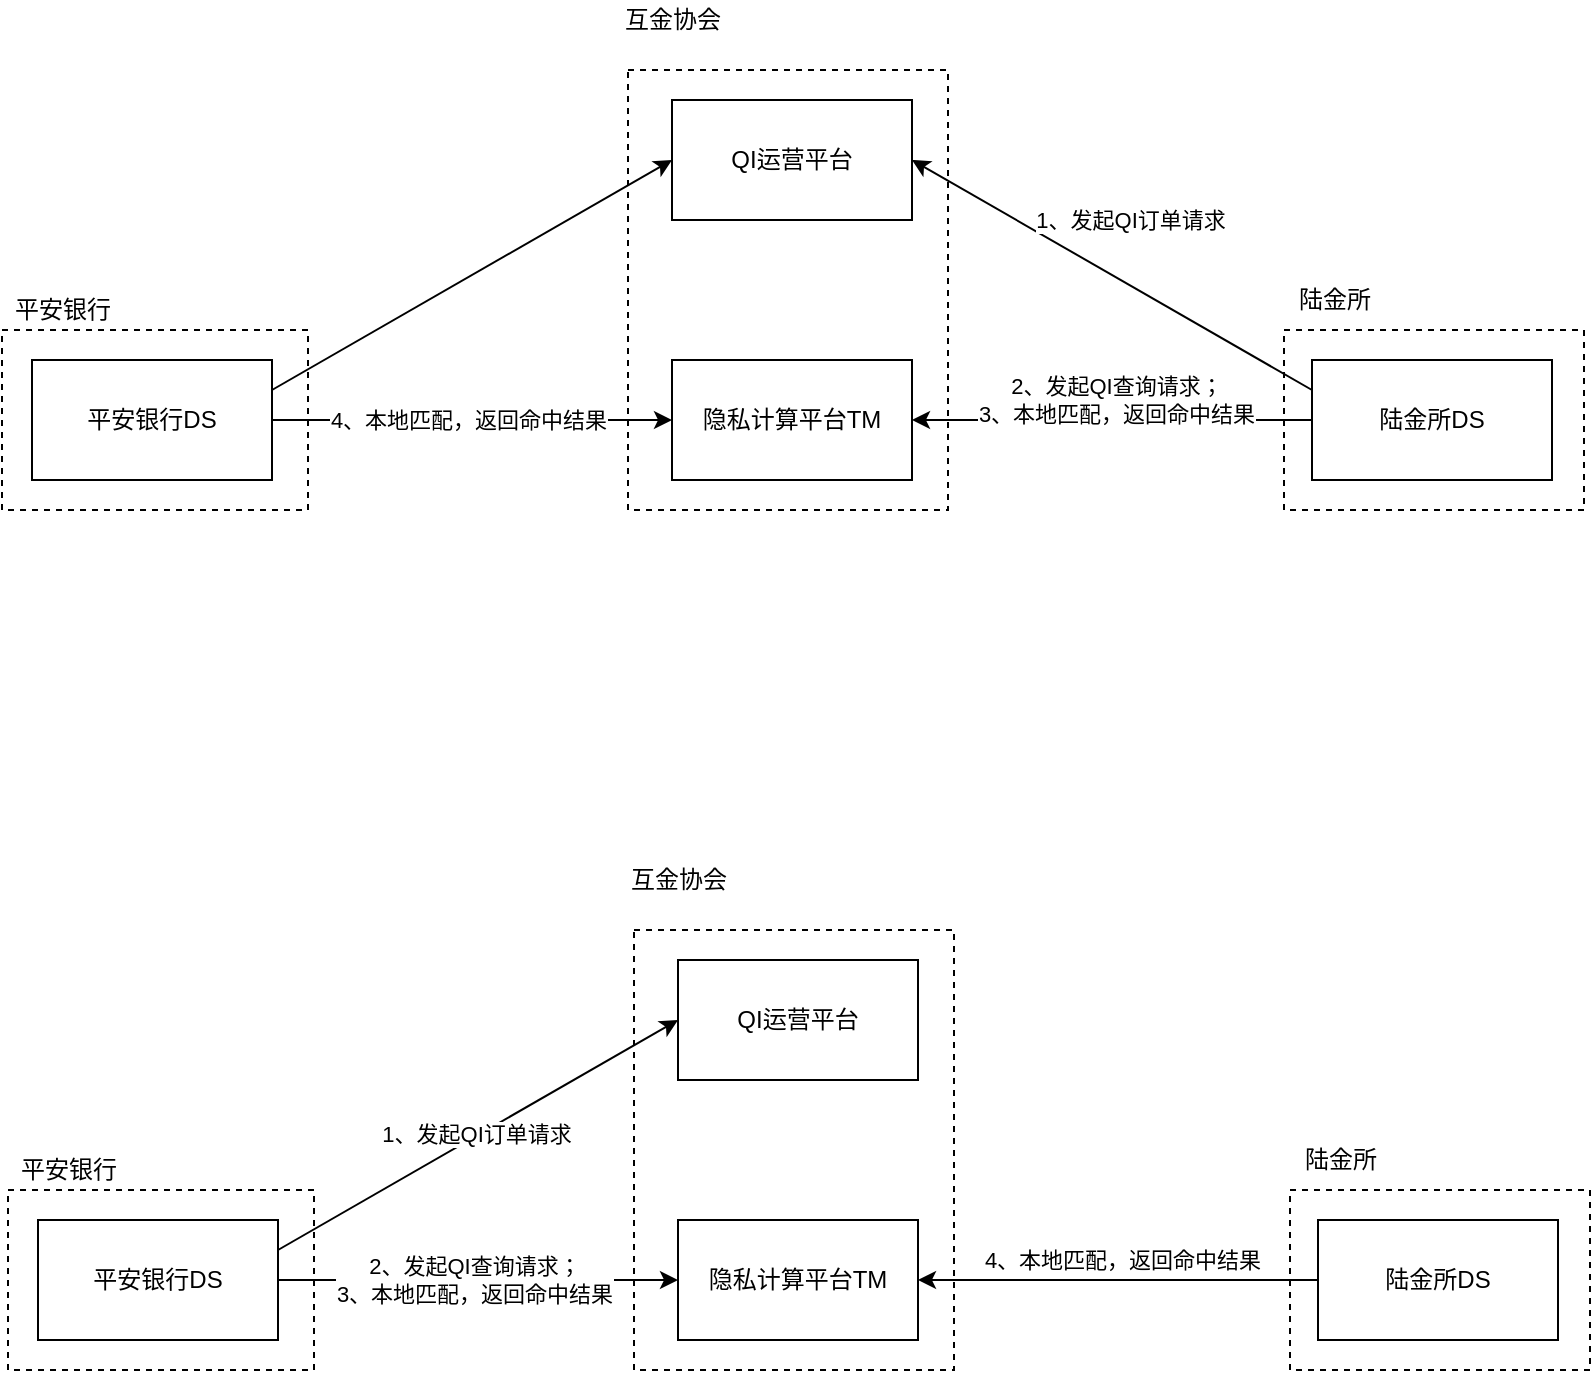 <mxfile version="14.2.7" type="github">
  <diagram id="YXZVXIIgtDqCSdMB-Rmm" name="Page-1">
    <mxGraphModel dx="1178" dy="706" grid="1" gridSize="10" guides="1" tooltips="1" connect="1" arrows="1" fold="1" page="1" pageScale="1" pageWidth="827" pageHeight="1169" math="0" shadow="0">
      <root>
        <mxCell id="0" />
        <mxCell id="1" parent="0" />
        <mxCell id="jib970l90Mzl68ny4eWo-14" value="" style="rounded=0;whiteSpace=wrap;html=1;dashed=1;labelBackgroundColor=none;" vertex="1" parent="1">
          <mxGeometry x="15" y="285" width="153" height="90" as="geometry" />
        </mxCell>
        <mxCell id="jib970l90Mzl68ny4eWo-11" value="" style="rounded=0;whiteSpace=wrap;html=1;dashed=1;labelBackgroundColor=none;" vertex="1" parent="1">
          <mxGeometry x="656" y="285" width="150" height="90" as="geometry" />
        </mxCell>
        <mxCell id="jib970l90Mzl68ny4eWo-9" value="" style="rounded=0;whiteSpace=wrap;html=1;dashed=1;labelBackgroundColor=none;" vertex="1" parent="1">
          <mxGeometry x="328" y="155" width="160" height="220" as="geometry" />
        </mxCell>
        <mxCell id="jib970l90Mzl68ny4eWo-1" value="隐私计算平台TM" style="rounded=0;whiteSpace=wrap;html=1;" vertex="1" parent="1">
          <mxGeometry x="350" y="300" width="120" height="60" as="geometry" />
        </mxCell>
        <mxCell id="jib970l90Mzl68ny4eWo-2" value="QI运营平台" style="rounded=0;whiteSpace=wrap;html=1;" vertex="1" parent="1">
          <mxGeometry x="350" y="170" width="120" height="60" as="geometry" />
        </mxCell>
        <mxCell id="jib970l90Mzl68ny4eWo-3" value="平安银行DS" style="rounded=0;whiteSpace=wrap;html=1;" vertex="1" parent="1">
          <mxGeometry x="30" y="300" width="120" height="60" as="geometry" />
        </mxCell>
        <mxCell id="jib970l90Mzl68ny4eWo-4" value="陆金所DS" style="rounded=0;whiteSpace=wrap;html=1;" vertex="1" parent="1">
          <mxGeometry x="670" y="300" width="120" height="60" as="geometry" />
        </mxCell>
        <mxCell id="jib970l90Mzl68ny4eWo-5" value="" style="endArrow=classic;html=1;exitX=1;exitY=0.25;exitDx=0;exitDy=0;entryX=0;entryY=0.5;entryDx=0;entryDy=0;" edge="1" parent="1" source="jib970l90Mzl68ny4eWo-3" target="jib970l90Mzl68ny4eWo-2">
          <mxGeometry width="50" height="50" relative="1" as="geometry">
            <mxPoint x="390" y="390" as="sourcePoint" />
            <mxPoint x="440" y="340" as="targetPoint" />
          </mxGeometry>
        </mxCell>
        <mxCell id="jib970l90Mzl68ny4eWo-6" value="" style="endArrow=classic;html=1;exitX=1;exitY=0.5;exitDx=0;exitDy=0;entryX=0;entryY=0.5;entryDx=0;entryDy=0;" edge="1" parent="1" source="jib970l90Mzl68ny4eWo-3" target="jib970l90Mzl68ny4eWo-1">
          <mxGeometry width="50" height="50" relative="1" as="geometry">
            <mxPoint x="390" y="390" as="sourcePoint" />
            <mxPoint x="440" y="340" as="targetPoint" />
          </mxGeometry>
        </mxCell>
        <mxCell id="jib970l90Mzl68ny4eWo-17" value="4、本地匹配，返回命中结果" style="edgeLabel;html=1;align=center;verticalAlign=middle;resizable=0;points=[];" vertex="1" connectable="0" parent="jib970l90Mzl68ny4eWo-6">
          <mxGeometry x="-0.263" y="1" relative="1" as="geometry">
            <mxPoint x="24" y="1" as="offset" />
          </mxGeometry>
        </mxCell>
        <mxCell id="jib970l90Mzl68ny4eWo-7" value="" style="endArrow=classic;html=1;exitX=0;exitY=0.5;exitDx=0;exitDy=0;entryX=1;entryY=0.5;entryDx=0;entryDy=0;" edge="1" parent="1" source="jib970l90Mzl68ny4eWo-4" target="jib970l90Mzl68ny4eWo-1">
          <mxGeometry width="50" height="50" relative="1" as="geometry">
            <mxPoint x="390" y="390" as="sourcePoint" />
            <mxPoint x="440" y="340" as="targetPoint" />
          </mxGeometry>
        </mxCell>
        <mxCell id="jib970l90Mzl68ny4eWo-16" value="2、发起QI查询请求；&lt;br&gt;3、本地匹配，返回命中结果" style="edgeLabel;html=1;align=center;verticalAlign=middle;resizable=0;points=[];labelBackgroundColor=#ffffff;" vertex="1" connectable="0" parent="jib970l90Mzl68ny4eWo-7">
          <mxGeometry x="0.375" y="-3" relative="1" as="geometry">
            <mxPoint x="39" y="-7" as="offset" />
          </mxGeometry>
        </mxCell>
        <mxCell id="jib970l90Mzl68ny4eWo-8" value="" style="endArrow=classic;html=1;exitX=0;exitY=0.25;exitDx=0;exitDy=0;entryX=1;entryY=0.5;entryDx=0;entryDy=0;" edge="1" parent="1" source="jib970l90Mzl68ny4eWo-4" target="jib970l90Mzl68ny4eWo-2">
          <mxGeometry width="50" height="50" relative="1" as="geometry">
            <mxPoint x="390" y="390" as="sourcePoint" />
            <mxPoint x="440" y="340" as="targetPoint" />
          </mxGeometry>
        </mxCell>
        <mxCell id="jib970l90Mzl68ny4eWo-15" value="1、发起QI订单请求" style="edgeLabel;html=1;align=center;verticalAlign=middle;resizable=0;points=[];" vertex="1" connectable="0" parent="jib970l90Mzl68ny4eWo-8">
          <mxGeometry x="0.063" y="-4" relative="1" as="geometry">
            <mxPoint x="12.93" y="-20.47" as="offset" />
          </mxGeometry>
        </mxCell>
        <mxCell id="jib970l90Mzl68ny4eWo-10" value="互金协会" style="text;html=1;align=center;verticalAlign=middle;resizable=0;points=[];autosize=1;" vertex="1" parent="1">
          <mxGeometry x="320" y="120" width="60" height="20" as="geometry" />
        </mxCell>
        <mxCell id="jib970l90Mzl68ny4eWo-12" value="陆金所" style="text;html=1;align=center;verticalAlign=middle;resizable=0;points=[];autosize=1;" vertex="1" parent="1">
          <mxGeometry x="656" y="260" width="50" height="20" as="geometry" />
        </mxCell>
        <mxCell id="jib970l90Mzl68ny4eWo-13" value="平安银行" style="text;html=1;align=center;verticalAlign=middle;resizable=0;points=[];autosize=1;" vertex="1" parent="1">
          <mxGeometry x="15" y="265" width="60" height="20" as="geometry" />
        </mxCell>
        <mxCell id="jib970l90Mzl68ny4eWo-18" value="" style="rounded=0;whiteSpace=wrap;html=1;dashed=1;labelBackgroundColor=none;" vertex="1" parent="1">
          <mxGeometry x="18" y="715" width="153" height="90" as="geometry" />
        </mxCell>
        <mxCell id="jib970l90Mzl68ny4eWo-19" value="" style="rounded=0;whiteSpace=wrap;html=1;dashed=1;labelBackgroundColor=none;" vertex="1" parent="1">
          <mxGeometry x="659" y="715" width="150" height="90" as="geometry" />
        </mxCell>
        <mxCell id="jib970l90Mzl68ny4eWo-20" value="" style="rounded=0;whiteSpace=wrap;html=1;dashed=1;labelBackgroundColor=none;" vertex="1" parent="1">
          <mxGeometry x="331" y="585" width="160" height="220" as="geometry" />
        </mxCell>
        <mxCell id="jib970l90Mzl68ny4eWo-21" value="隐私计算平台TM" style="rounded=0;whiteSpace=wrap;html=1;" vertex="1" parent="1">
          <mxGeometry x="353" y="730" width="120" height="60" as="geometry" />
        </mxCell>
        <mxCell id="jib970l90Mzl68ny4eWo-22" value="QI运营平台" style="rounded=0;whiteSpace=wrap;html=1;" vertex="1" parent="1">
          <mxGeometry x="353" y="600" width="120" height="60" as="geometry" />
        </mxCell>
        <mxCell id="jib970l90Mzl68ny4eWo-23" value="平安银行DS" style="rounded=0;whiteSpace=wrap;html=1;" vertex="1" parent="1">
          <mxGeometry x="33" y="730" width="120" height="60" as="geometry" />
        </mxCell>
        <mxCell id="jib970l90Mzl68ny4eWo-24" value="陆金所DS" style="rounded=0;whiteSpace=wrap;html=1;" vertex="1" parent="1">
          <mxGeometry x="673" y="730" width="120" height="60" as="geometry" />
        </mxCell>
        <mxCell id="jib970l90Mzl68ny4eWo-25" value="" style="endArrow=classic;html=1;exitX=1;exitY=0.25;exitDx=0;exitDy=0;entryX=0;entryY=0.5;entryDx=0;entryDy=0;" edge="1" parent="1" source="jib970l90Mzl68ny4eWo-23" target="jib970l90Mzl68ny4eWo-22">
          <mxGeometry width="50" height="50" relative="1" as="geometry">
            <mxPoint x="393" y="820" as="sourcePoint" />
            <mxPoint x="443" y="770" as="targetPoint" />
          </mxGeometry>
        </mxCell>
        <mxCell id="jib970l90Mzl68ny4eWo-35" value="1、发起QI订单请求" style="edgeLabel;html=1;align=center;verticalAlign=middle;resizable=0;points=[];" vertex="1" connectable="0" parent="jib970l90Mzl68ny4eWo-25">
          <mxGeometry x="-0.005" y="1" relative="1" as="geometry">
            <mxPoint as="offset" />
          </mxGeometry>
        </mxCell>
        <mxCell id="jib970l90Mzl68ny4eWo-26" value="" style="endArrow=classic;html=1;exitX=1;exitY=0.5;exitDx=0;exitDy=0;entryX=0;entryY=0.5;entryDx=0;entryDy=0;" edge="1" parent="1" source="jib970l90Mzl68ny4eWo-23" target="jib970l90Mzl68ny4eWo-21">
          <mxGeometry width="50" height="50" relative="1" as="geometry">
            <mxPoint x="393" y="820" as="sourcePoint" />
            <mxPoint x="443" y="770" as="targetPoint" />
          </mxGeometry>
        </mxCell>
        <mxCell id="jib970l90Mzl68ny4eWo-27" value="2、发起QI查询请求；&lt;br&gt;3、本地匹配，返回命中结果" style="edgeLabel;html=1;align=center;verticalAlign=middle;resizable=0;points=[];" vertex="1" connectable="0" parent="jib970l90Mzl68ny4eWo-26">
          <mxGeometry x="-0.263" y="1" relative="1" as="geometry">
            <mxPoint x="24" y="1" as="offset" />
          </mxGeometry>
        </mxCell>
        <mxCell id="jib970l90Mzl68ny4eWo-28" value="" style="endArrow=classic;html=1;exitX=0;exitY=0.5;exitDx=0;exitDy=0;entryX=1;entryY=0.5;entryDx=0;entryDy=0;" edge="1" parent="1" source="jib970l90Mzl68ny4eWo-24" target="jib970l90Mzl68ny4eWo-21">
          <mxGeometry width="50" height="50" relative="1" as="geometry">
            <mxPoint x="393" y="820" as="sourcePoint" />
            <mxPoint x="443" y="770" as="targetPoint" />
          </mxGeometry>
        </mxCell>
        <mxCell id="jib970l90Mzl68ny4eWo-29" value="4、本地匹配，返回命中结果" style="edgeLabel;html=1;align=center;verticalAlign=middle;resizable=0;points=[];labelBackgroundColor=#ffffff;" vertex="1" connectable="0" parent="jib970l90Mzl68ny4eWo-28">
          <mxGeometry x="0.375" y="-3" relative="1" as="geometry">
            <mxPoint x="39" y="-7" as="offset" />
          </mxGeometry>
        </mxCell>
        <mxCell id="jib970l90Mzl68ny4eWo-32" value="互金协会" style="text;html=1;align=center;verticalAlign=middle;resizable=0;points=[];autosize=1;" vertex="1" parent="1">
          <mxGeometry x="323" y="550" width="60" height="20" as="geometry" />
        </mxCell>
        <mxCell id="jib970l90Mzl68ny4eWo-33" value="陆金所" style="text;html=1;align=center;verticalAlign=middle;resizable=0;points=[];autosize=1;" vertex="1" parent="1">
          <mxGeometry x="659" y="690" width="50" height="20" as="geometry" />
        </mxCell>
        <mxCell id="jib970l90Mzl68ny4eWo-34" value="平安银行" style="text;html=1;align=center;verticalAlign=middle;resizable=0;points=[];autosize=1;" vertex="1" parent="1">
          <mxGeometry x="18" y="695" width="60" height="20" as="geometry" />
        </mxCell>
      </root>
    </mxGraphModel>
  </diagram>
</mxfile>
